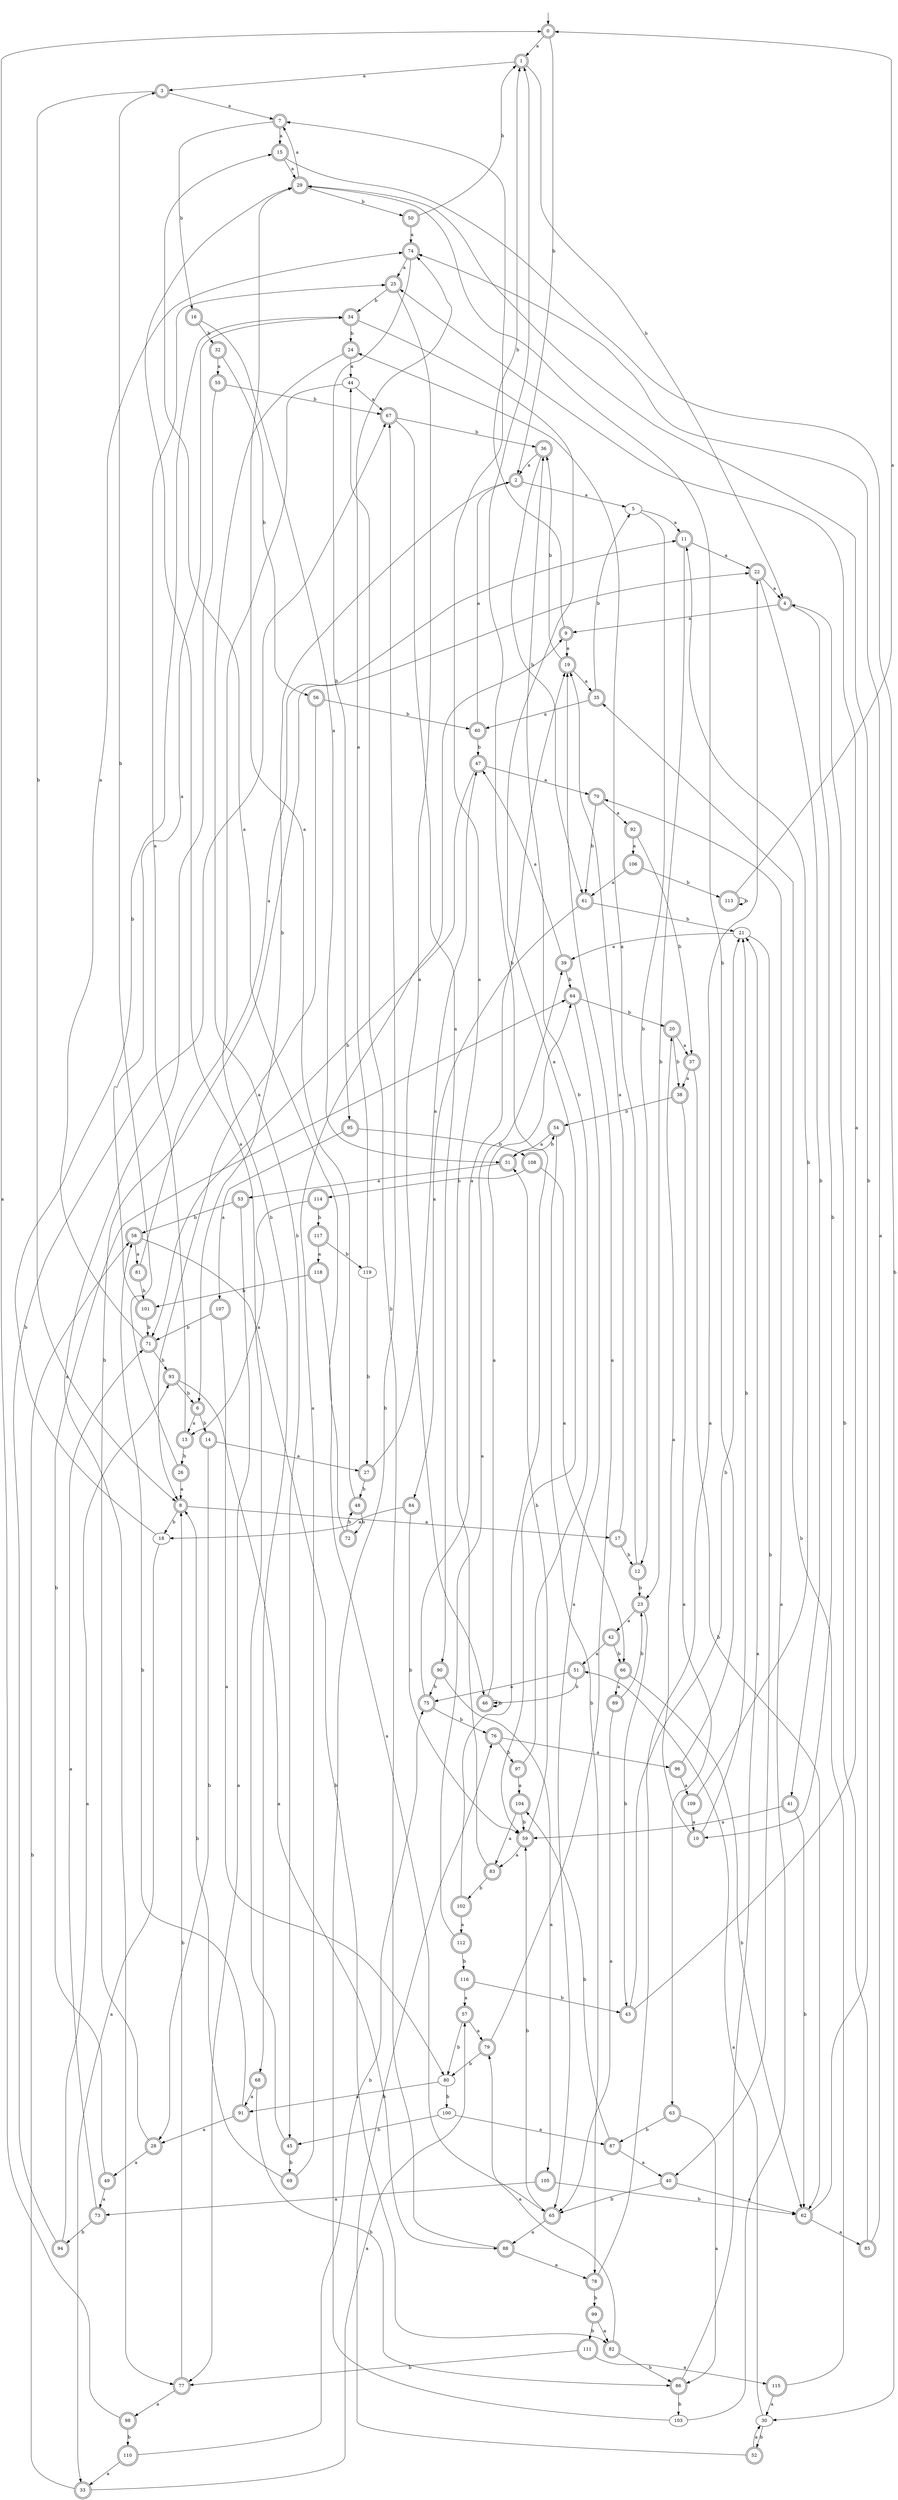 digraph RandomDFA {
  __start0 [label="", shape=none];
  __start0 -> 0 [label=""];
  0 [shape=circle] [shape=doublecircle]
  0 -> 1 [label="a"]
  0 -> 2 [label="b"]
  1 [shape=doublecircle]
  1 -> 3 [label="a"]
  1 -> 4 [label="b"]
  2 [shape=doublecircle]
  2 -> 5 [label="a"]
  2 -> 6 [label="b"]
  3 [shape=doublecircle]
  3 -> 7 [label="a"]
  3 -> 8 [label="b"]
  4 [shape=doublecircle]
  4 -> 9 [label="a"]
  4 -> 10 [label="b"]
  5
  5 -> 11 [label="a"]
  5 -> 12 [label="b"]
  6 [shape=doublecircle]
  6 -> 13 [label="a"]
  6 -> 14 [label="b"]
  7 [shape=doublecircle]
  7 -> 15 [label="a"]
  7 -> 16 [label="b"]
  8 [shape=doublecircle]
  8 -> 17 [label="a"]
  8 -> 18 [label="b"]
  9 [shape=doublecircle]
  9 -> 19 [label="a"]
  9 -> 1 [label="b"]
  10 [shape=doublecircle]
  10 -> 20 [label="a"]
  10 -> 21 [label="b"]
  11 [shape=doublecircle]
  11 -> 22 [label="a"]
  11 -> 23 [label="b"]
  12 [shape=doublecircle]
  12 -> 24 [label="a"]
  12 -> 23 [label="b"]
  13 [shape=doublecircle]
  13 -> 25 [label="a"]
  13 -> 26 [label="b"]
  14 [shape=doublecircle]
  14 -> 27 [label="a"]
  14 -> 28 [label="b"]
  15 [shape=doublecircle]
  15 -> 29 [label="a"]
  15 -> 30 [label="b"]
  16 [shape=doublecircle]
  16 -> 31 [label="a"]
  16 -> 32 [label="b"]
  17 [shape=doublecircle]
  17 -> 19 [label="a"]
  17 -> 12 [label="b"]
  18
  18 -> 33 [label="a"]
  18 -> 34 [label="b"]
  19 [shape=doublecircle]
  19 -> 35 [label="a"]
  19 -> 36 [label="b"]
  20 [shape=doublecircle]
  20 -> 37 [label="a"]
  20 -> 38 [label="b"]
  21
  21 -> 39 [label="a"]
  21 -> 40 [label="b"]
  22 [shape=doublecircle]
  22 -> 4 [label="a"]
  22 -> 41 [label="b"]
  23 [shape=doublecircle]
  23 -> 42 [label="a"]
  23 -> 43 [label="b"]
  24 [shape=doublecircle]
  24 -> 44 [label="a"]
  24 -> 45 [label="b"]
  25 [shape=doublecircle]
  25 -> 46 [label="a"]
  25 -> 34 [label="b"]
  26 [shape=doublecircle]
  26 -> 8 [label="a"]
  26 -> 3 [label="b"]
  27 [shape=doublecircle]
  27 -> 47 [label="a"]
  27 -> 48 [label="b"]
  28 [shape=doublecircle]
  28 -> 49 [label="a"]
  28 -> 22 [label="b"]
  29 [shape=doublecircle]
  29 -> 7 [label="a"]
  29 -> 50 [label="b"]
  30
  30 -> 51 [label="a"]
  30 -> 52 [label="b"]
  31 [shape=doublecircle]
  31 -> 53 [label="a"]
  31 -> 54 [label="b"]
  32 [shape=doublecircle]
  32 -> 55 [label="a"]
  32 -> 56 [label="b"]
  33 [shape=doublecircle]
  33 -> 57 [label="a"]
  33 -> 58 [label="b"]
  34 [shape=doublecircle]
  34 -> 59 [label="a"]
  34 -> 24 [label="b"]
  35 [shape=doublecircle]
  35 -> 60 [label="a"]
  35 -> 5 [label="b"]
  36 [shape=doublecircle]
  36 -> 2 [label="a"]
  36 -> 61 [label="b"]
  37 [shape=doublecircle]
  37 -> 38 [label="a"]
  37 -> 62 [label="b"]
  38 [shape=doublecircle]
  38 -> 63 [label="a"]
  38 -> 54 [label="b"]
  39 [shape=doublecircle]
  39 -> 47 [label="a"]
  39 -> 64 [label="b"]
  40 [shape=doublecircle]
  40 -> 62 [label="a"]
  40 -> 65 [label="b"]
  41 [shape=doublecircle]
  41 -> 59 [label="a"]
  41 -> 62 [label="b"]
  42 [shape=doublecircle]
  42 -> 51 [label="a"]
  42 -> 66 [label="b"]
  43 [shape=doublecircle]
  43 -> 25 [label="a"]
  43 -> 21 [label="b"]
  44
  44 -> 67 [label="a"]
  44 -> 68 [label="b"]
  45 [shape=doublecircle]
  45 -> 29 [label="a"]
  45 -> 69 [label="b"]
  46 [shape=doublecircle]
  46 -> 64 [label="a"]
  46 -> 46 [label="b"]
  47 [shape=doublecircle]
  47 -> 70 [label="a"]
  47 -> 71 [label="b"]
  48 [shape=doublecircle]
  48 -> 29 [label="a"]
  48 -> 72 [label="b"]
  49 [shape=doublecircle]
  49 -> 73 [label="a"]
  49 -> 64 [label="b"]
  50 [shape=doublecircle]
  50 -> 74 [label="a"]
  50 -> 1 [label="b"]
  51 [shape=doublecircle]
  51 -> 75 [label="a"]
  51 -> 46 [label="b"]
  52 [shape=doublecircle]
  52 -> 30 [label="a"]
  52 -> 76 [label="b"]
  53 [shape=doublecircle]
  53 -> 77 [label="a"]
  53 -> 58 [label="b"]
  54 [shape=doublecircle]
  54 -> 31 [label="a"]
  54 -> 78 [label="b"]
  55 [shape=doublecircle]
  55 -> 77 [label="a"]
  55 -> 67 [label="b"]
  56 [shape=doublecircle]
  56 -> 8 [label="a"]
  56 -> 60 [label="b"]
  57 [shape=doublecircle]
  57 -> 79 [label="a"]
  57 -> 80 [label="b"]
  58 [shape=doublecircle]
  58 -> 81 [label="a"]
  58 -> 82 [label="b"]
  59 [shape=doublecircle]
  59 -> 83 [label="a"]
  59 -> 31 [label="b"]
  60 [shape=doublecircle]
  60 -> 2 [label="a"]
  60 -> 47 [label="b"]
  61 [shape=doublecircle]
  61 -> 84 [label="a"]
  61 -> 21 [label="b"]
  62 [shape=doublecircle]
  62 -> 85 [label="a"]
  62 -> 29 [label="b"]
  63 [shape=doublecircle]
  63 -> 86 [label="a"]
  63 -> 87 [label="b"]
  64 [shape=doublecircle]
  64 -> 65 [label="a"]
  64 -> 20 [label="b"]
  65 [shape=doublecircle]
  65 -> 88 [label="a"]
  65 -> 59 [label="b"]
  66 [shape=doublecircle]
  66 -> 89 [label="a"]
  66 -> 62 [label="b"]
  67 [shape=doublecircle]
  67 -> 90 [label="a"]
  67 -> 36 [label="b"]
  68 [shape=doublecircle]
  68 -> 91 [label="a"]
  68 -> 86 [label="b"]
  69 [shape=doublecircle]
  69 -> 9 [label="a"]
  69 -> 8 [label="b"]
  70 [shape=doublecircle]
  70 -> 92 [label="a"]
  70 -> 61 [label="b"]
  71 [shape=doublecircle]
  71 -> 74 [label="a"]
  71 -> 93 [label="b"]
  72 [shape=doublecircle]
  72 -> 15 [label="a"]
  72 -> 48 [label="b"]
  73 [shape=doublecircle]
  73 -> 71 [label="a"]
  73 -> 94 [label="b"]
  74 [shape=doublecircle]
  74 -> 25 [label="a"]
  74 -> 95 [label="b"]
  75 [shape=doublecircle]
  75 -> 19 [label="a"]
  75 -> 76 [label="b"]
  76 [shape=doublecircle]
  76 -> 96 [label="a"]
  76 -> 97 [label="b"]
  77 [shape=doublecircle]
  77 -> 98 [label="a"]
  77 -> 8 [label="b"]
  78 [shape=doublecircle]
  78 -> 22 [label="a"]
  78 -> 99 [label="b"]
  79 [shape=doublecircle]
  79 -> 19 [label="a"]
  79 -> 80 [label="b"]
  80
  80 -> 91 [label="a"]
  80 -> 100 [label="b"]
  81 [shape=doublecircle]
  81 -> 11 [label="a"]
  81 -> 101 [label="b"]
  82 [shape=doublecircle]
  82 -> 79 [label="a"]
  82 -> 86 [label="b"]
  83 [shape=doublecircle]
  83 -> 7 [label="a"]
  83 -> 102 [label="b"]
  84 [shape=doublecircle]
  84 -> 18 [label="a"]
  84 -> 59 [label="b"]
  85 [shape=doublecircle]
  85 -> 74 [label="a"]
  85 -> 4 [label="b"]
  86 [shape=doublecircle]
  86 -> 21 [label="a"]
  86 -> 103 [label="b"]
  87 [shape=doublecircle]
  87 -> 40 [label="a"]
  87 -> 104 [label="b"]
  88 [shape=doublecircle]
  88 -> 78 [label="a"]
  88 -> 44 [label="b"]
  89 [shape=doublecircle]
  89 -> 65 [label="a"]
  89 -> 23 [label="b"]
  90 [shape=doublecircle]
  90 -> 105 [label="a"]
  90 -> 75 [label="b"]
  91 [shape=doublecircle]
  91 -> 28 [label="a"]
  91 -> 58 [label="b"]
  92 [shape=doublecircle]
  92 -> 106 [label="a"]
  92 -> 37 [label="b"]
  93 [shape=doublecircle]
  93 -> 88 [label="a"]
  93 -> 6 [label="b"]
  94 [shape=doublecircle]
  94 -> 93 [label="a"]
  94 -> 67 [label="b"]
  95 [shape=doublecircle]
  95 -> 107 [label="a"]
  95 -> 108 [label="b"]
  96 [shape=doublecircle]
  96 -> 109 [label="a"]
  96 -> 29 [label="b"]
  97 [shape=doublecircle]
  97 -> 104 [label="a"]
  97 -> 36 [label="b"]
  98 [shape=doublecircle]
  98 -> 0 [label="a"]
  98 -> 110 [label="b"]
  99 [shape=doublecircle]
  99 -> 82 [label="a"]
  99 -> 111 [label="b"]
  100
  100 -> 87 [label="a"]
  100 -> 45 [label="b"]
  101 [shape=doublecircle]
  101 -> 34 [label="a"]
  101 -> 71 [label="b"]
  102 [shape=doublecircle]
  102 -> 112 [label="a"]
  102 -> 1 [label="b"]
  103
  103 -> 70 [label="a"]
  103 -> 67 [label="b"]
  104 [shape=doublecircle]
  104 -> 83 [label="a"]
  104 -> 59 [label="b"]
  105 [shape=doublecircle]
  105 -> 73 [label="a"]
  105 -> 62 [label="b"]
  106 [shape=doublecircle]
  106 -> 61 [label="a"]
  106 -> 113 [label="b"]
  107 [shape=doublecircle]
  107 -> 80 [label="a"]
  107 -> 71 [label="b"]
  108 [shape=doublecircle]
  108 -> 66 [label="a"]
  108 -> 114 [label="b"]
  109 [shape=doublecircle]
  109 -> 10 [label="a"]
  109 -> 11 [label="b"]
  110 [shape=doublecircle]
  110 -> 33 [label="a"]
  110 -> 75 [label="b"]
  111 [shape=doublecircle]
  111 -> 115 [label="a"]
  111 -> 77 [label="b"]
  112 [shape=doublecircle]
  112 -> 39 [label="a"]
  112 -> 116 [label="b"]
  113 [shape=doublecircle]
  113 -> 0 [label="a"]
  113 -> 113 [label="b"]
  114 [shape=doublecircle]
  114 -> 13 [label="a"]
  114 -> 117 [label="b"]
  115 [shape=doublecircle]
  115 -> 30 [label="a"]
  115 -> 35 [label="b"]
  116 [shape=doublecircle]
  116 -> 57 [label="a"]
  116 -> 43 [label="b"]
  117 [shape=doublecircle]
  117 -> 118 [label="a"]
  117 -> 119 [label="b"]
  118 [shape=doublecircle]
  118 -> 65 [label="a"]
  118 -> 101 [label="b"]
  119
  119 -> 74 [label="a"]
  119 -> 27 [label="b"]
}
